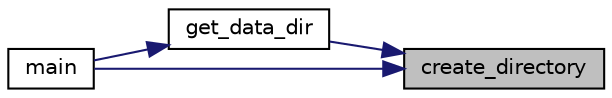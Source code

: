 digraph "create_directory"
{
 // LATEX_PDF_SIZE
  edge [fontname="Helvetica",fontsize="10",labelfontname="Helvetica",labelfontsize="10"];
  node [fontname="Helvetica",fontsize="10",shape=record];
  rankdir="RL";
  Node1 [label="create_directory",height=0.2,width=0.4,color="black", fillcolor="grey75", style="filled", fontcolor="black",tooltip="创建目录"];
  Node1 -> Node2 [dir="back",color="midnightblue",fontsize="10",style="solid"];
  Node2 [label="get_data_dir",height=0.2,width=0.4,color="black", fillcolor="white", style="filled",URL="$file__ops_8c.html#a10bbee71efd660a92c5762e17209c654",tooltip="获取程序的数据目录路径"];
  Node2 -> Node3 [dir="back",color="midnightblue",fontsize="10",style="solid"];
  Node3 [label="main",height=0.2,width=0.4,color="black", fillcolor="white", style="filled",URL="$main_8c.html#ae66f6b31b5ad750f1fe042a706a4e3d4",tooltip=" "];
  Node1 -> Node3 [dir="back",color="midnightblue",fontsize="10",style="solid"];
}
